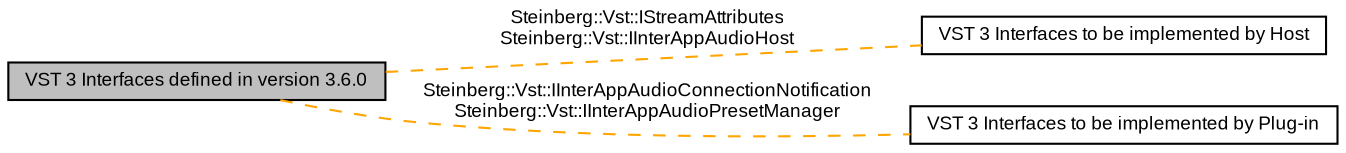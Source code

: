 digraph structs
{
  bgcolor="transparent";
  edge [fontname="Arial",fontsize="9",labelfontname="Arial",labelfontsize="9"];
  node [fontname="Arial",fontsize="9",shape=record];
  rankdir=LR;
  Node1 [label="VST 3 Interfaces to be implemented by Host",height=0.2,width=0.4,color="black",URL="$group__vstIHost.html"];
  Node2 [label="VST 3 Interfaces to be implemented by Plug-in",height=0.2,width=0.4,color="black",URL="$group__vstIPlug.html"];
  Node0 [label="VST 3 Interfaces defined in version 3.6.0",height=0.2,width=0.4,color="black", fillcolor="grey75", style="filled" fontcolor="black"];
  Node0->Node1 [shape=plaintext, label="Steinberg::Vst::IStreamAttributes\nSteinberg::Vst::IInterAppAudioHost", color="orange", dir="none", style="dashed"];
  Node0->Node2 [shape=plaintext, label="Steinberg::Vst::IInterAppAudioConnectionNotification\nSteinberg::Vst::IInterAppAudioPresetManager", color="orange", dir="none", style="dashed"];
}
